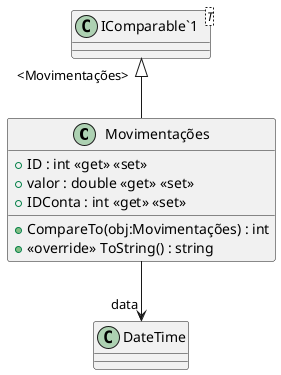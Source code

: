 @startuml
class Movimentações {
    + ID : int <<get>> <<set>>
    + valor : double <<get>> <<set>>
    + IDConta : int <<get>> <<set>>
    + CompareTo(obj:Movimentações) : int
    + <<override>> ToString() : string
}
class "IComparable`1"<T> {
}
"IComparable`1" "<Movimentações>" <|-- Movimentações
Movimentações --> "data" DateTime
@enduml

